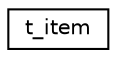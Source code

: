 digraph "Graphical Class Hierarchy"
{
  edge [fontname="Helvetica",fontsize="10",labelfontname="Helvetica",labelfontsize="10"];
  node [fontname="Helvetica",fontsize="10",shape=record];
  rankdir="LR";
  Node1 [label="t_item",height=0.2,width=0.4,color="black", fillcolor="white", style="filled",URL="$structt__item.html",tooltip="structure du menu "];
}
